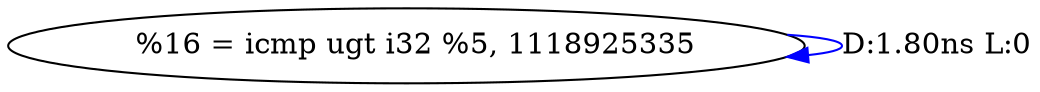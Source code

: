digraph {
Node0x2545a80[label="  %16 = icmp ugt i32 %5, 1118925335"];
Node0x2545a80 -> Node0x2545a80[label="D:1.80ns L:0",color=blue];
}
